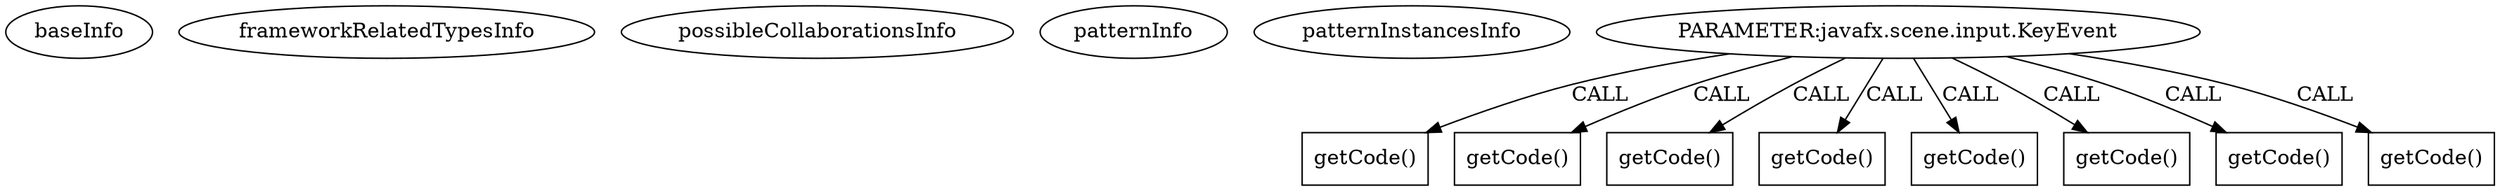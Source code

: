 digraph {
baseInfo[graphId=776,category="pattern",isAnonymous=false,possibleRelation=false]
frameworkRelatedTypesInfo[]
possibleCollaborationsInfo[]
patternInfo[frequency=3.0,patternRootClient=null]
patternInstancesInfo[0="Enriqe-Breaking-Bad-Brick-Breaker~/Enriqe-Breaking-Bad-Brick-Breaker/Breaking-Bad-Brick-Breaker-master/src/bbbrickbreaker/Level.java~void initContent(int)~446",1="JASCValentine-BrickBreaker~/JASCValentine-BrickBreaker/BrickBreaker-master/src/brickbreaker/Level.java~void initContent(int)~561",2="bianconejo-CEFX~/bianconejo-CEFX/CEFX-master/src/cefx/util/AutoCompleteComboBoxListener.java~AutoCompleteComboBoxListener~2166"]
5[label="PARAMETER:javafx.scene.input.KeyEvent",vertexType="PARAMETER_DECLARATION",isFrameworkType=false]
17[label="getCode()",vertexType="INSIDE_CALL",isFrameworkType=false,shape=box]
8[label="getCode()",vertexType="INSIDE_CALL",isFrameworkType=false,shape=box]
29[label="getCode()",vertexType="INSIDE_CALL",isFrameworkType=false,shape=box]
25[label="getCode()",vertexType="INSIDE_CALL",isFrameworkType=false,shape=box]
21[label="getCode()",vertexType="INSIDE_CALL",isFrameworkType=false,shape=box]
19[label="getCode()",vertexType="INSIDE_CALL",isFrameworkType=false,shape=box]
23[label="getCode()",vertexType="INSIDE_CALL",isFrameworkType=false,shape=box]
10[label="getCode()",vertexType="INSIDE_CALL",isFrameworkType=false,shape=box]
5->25[label="CALL"]
5->10[label="CALL"]
5->8[label="CALL"]
5->17[label="CALL"]
5->23[label="CALL"]
5->29[label="CALL"]
5->21[label="CALL"]
5->19[label="CALL"]
}
